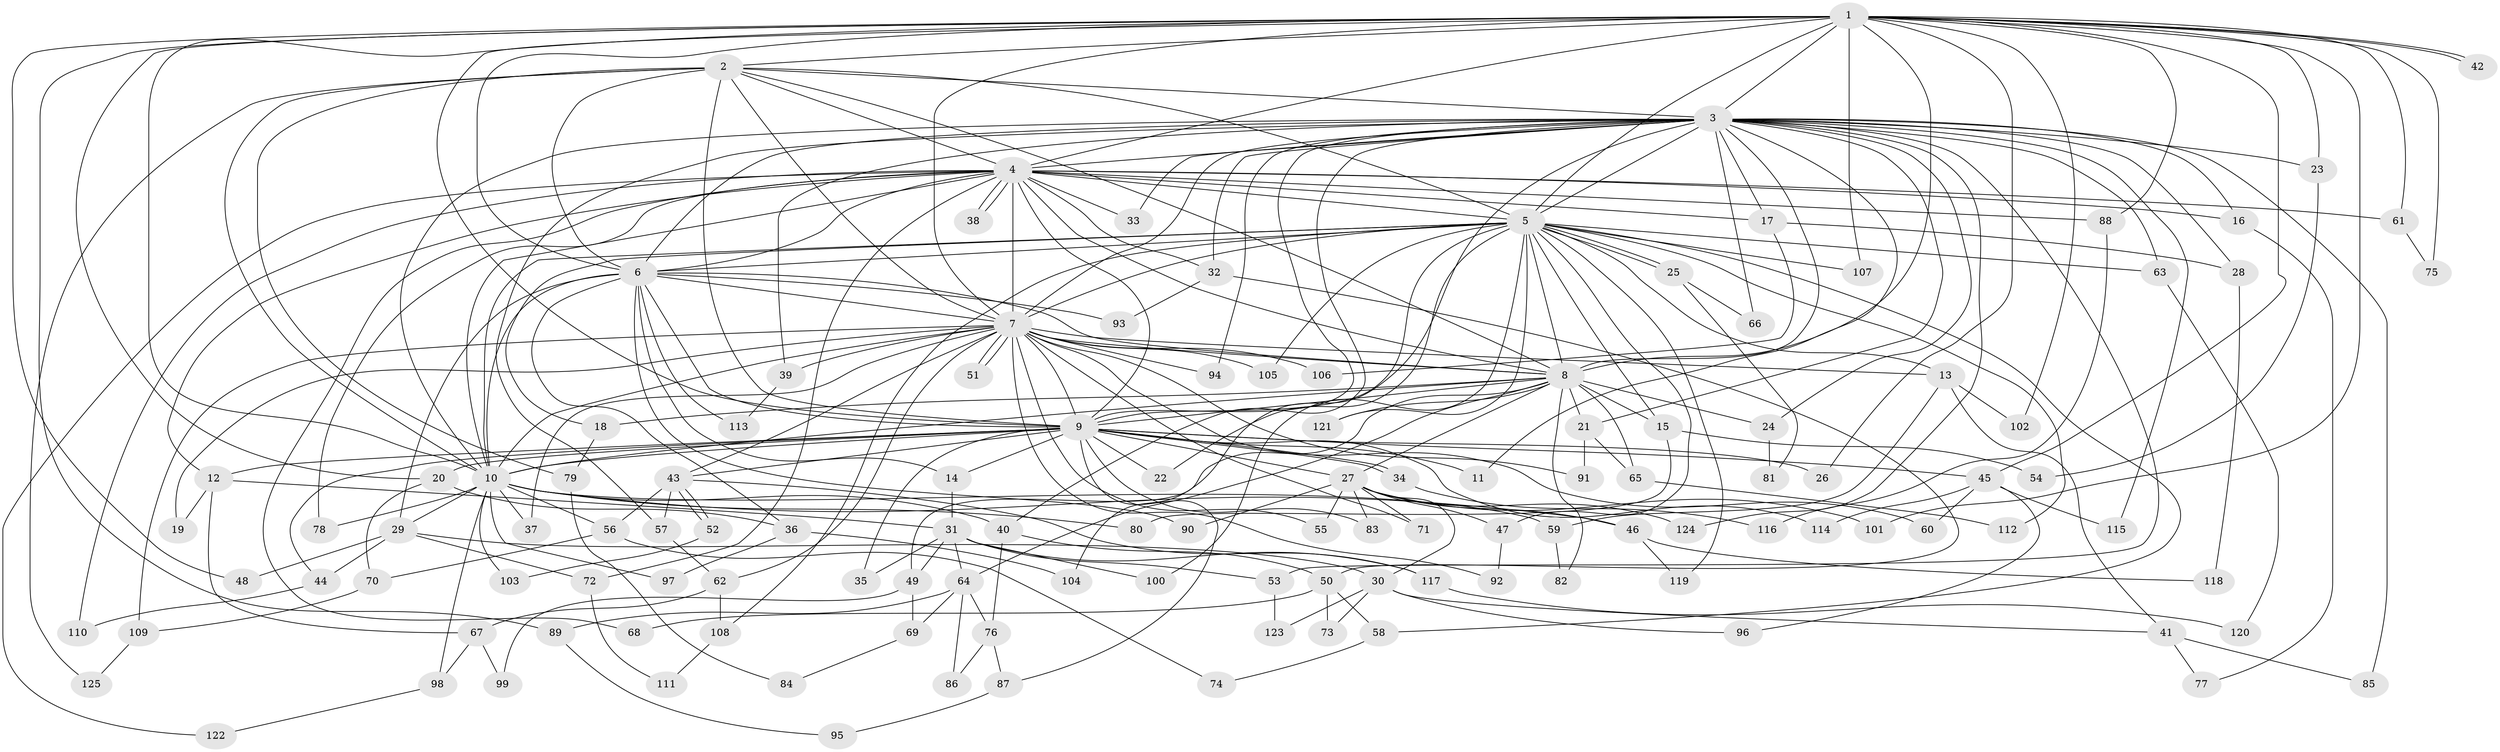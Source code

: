 // Generated by graph-tools (version 1.1) at 2025/10/02/27/25 16:10:58]
// undirected, 125 vertices, 275 edges
graph export_dot {
graph [start="1"]
  node [color=gray90,style=filled];
  1;
  2;
  3;
  4;
  5;
  6;
  7;
  8;
  9;
  10;
  11;
  12;
  13;
  14;
  15;
  16;
  17;
  18;
  19;
  20;
  21;
  22;
  23;
  24;
  25;
  26;
  27;
  28;
  29;
  30;
  31;
  32;
  33;
  34;
  35;
  36;
  37;
  38;
  39;
  40;
  41;
  42;
  43;
  44;
  45;
  46;
  47;
  48;
  49;
  50;
  51;
  52;
  53;
  54;
  55;
  56;
  57;
  58;
  59;
  60;
  61;
  62;
  63;
  64;
  65;
  66;
  67;
  68;
  69;
  70;
  71;
  72;
  73;
  74;
  75;
  76;
  77;
  78;
  79;
  80;
  81;
  82;
  83;
  84;
  85;
  86;
  87;
  88;
  89;
  90;
  91;
  92;
  93;
  94;
  95;
  96;
  97;
  98;
  99;
  100;
  101;
  102;
  103;
  104;
  105;
  106;
  107;
  108;
  109;
  110;
  111;
  112;
  113;
  114;
  115;
  116;
  117;
  118;
  119;
  120;
  121;
  122;
  123;
  124;
  125;
  1 -- 2;
  1 -- 3;
  1 -- 4;
  1 -- 5;
  1 -- 6;
  1 -- 7;
  1 -- 8;
  1 -- 9;
  1 -- 10;
  1 -- 20;
  1 -- 23;
  1 -- 26;
  1 -- 42;
  1 -- 42;
  1 -- 45;
  1 -- 48;
  1 -- 61;
  1 -- 75;
  1 -- 88;
  1 -- 89;
  1 -- 101;
  1 -- 102;
  1 -- 107;
  2 -- 3;
  2 -- 4;
  2 -- 5;
  2 -- 6;
  2 -- 7;
  2 -- 8;
  2 -- 9;
  2 -- 10;
  2 -- 79;
  2 -- 125;
  3 -- 4;
  3 -- 5;
  3 -- 6;
  3 -- 7;
  3 -- 8;
  3 -- 9;
  3 -- 10;
  3 -- 11;
  3 -- 16;
  3 -- 17;
  3 -- 21;
  3 -- 23;
  3 -- 24;
  3 -- 28;
  3 -- 32;
  3 -- 33;
  3 -- 39;
  3 -- 40;
  3 -- 53;
  3 -- 57;
  3 -- 63;
  3 -- 66;
  3 -- 85;
  3 -- 94;
  3 -- 104;
  3 -- 115;
  3 -- 124;
  4 -- 5;
  4 -- 6;
  4 -- 7;
  4 -- 8;
  4 -- 9;
  4 -- 10;
  4 -- 12;
  4 -- 16;
  4 -- 17;
  4 -- 32;
  4 -- 33;
  4 -- 38;
  4 -- 38;
  4 -- 61;
  4 -- 68;
  4 -- 72;
  4 -- 78;
  4 -- 88;
  4 -- 110;
  4 -- 122;
  5 -- 6;
  5 -- 7;
  5 -- 8;
  5 -- 9;
  5 -- 10;
  5 -- 13;
  5 -- 15;
  5 -- 18;
  5 -- 22;
  5 -- 25;
  5 -- 25;
  5 -- 47;
  5 -- 58;
  5 -- 63;
  5 -- 100;
  5 -- 105;
  5 -- 107;
  5 -- 108;
  5 -- 112;
  5 -- 119;
  5 -- 121;
  6 -- 7;
  6 -- 8;
  6 -- 9;
  6 -- 10;
  6 -- 14;
  6 -- 29;
  6 -- 36;
  6 -- 90;
  6 -- 93;
  6 -- 113;
  7 -- 8;
  7 -- 9;
  7 -- 10;
  7 -- 13;
  7 -- 19;
  7 -- 37;
  7 -- 39;
  7 -- 43;
  7 -- 51;
  7 -- 51;
  7 -- 55;
  7 -- 60;
  7 -- 62;
  7 -- 71;
  7 -- 91;
  7 -- 92;
  7 -- 94;
  7 -- 105;
  7 -- 106;
  7 -- 109;
  8 -- 9;
  8 -- 10;
  8 -- 15;
  8 -- 18;
  8 -- 21;
  8 -- 24;
  8 -- 27;
  8 -- 49;
  8 -- 64;
  8 -- 65;
  8 -- 82;
  8 -- 121;
  9 -- 10;
  9 -- 11;
  9 -- 12;
  9 -- 14;
  9 -- 20;
  9 -- 22;
  9 -- 26;
  9 -- 27;
  9 -- 34;
  9 -- 34;
  9 -- 35;
  9 -- 43;
  9 -- 44;
  9 -- 45;
  9 -- 83;
  9 -- 87;
  9 -- 114;
  10 -- 29;
  10 -- 37;
  10 -- 40;
  10 -- 46;
  10 -- 56;
  10 -- 59;
  10 -- 78;
  10 -- 80;
  10 -- 97;
  10 -- 98;
  10 -- 103;
  12 -- 19;
  12 -- 31;
  12 -- 67;
  13 -- 41;
  13 -- 59;
  13 -- 102;
  14 -- 31;
  15 -- 54;
  15 -- 80;
  16 -- 77;
  17 -- 28;
  17 -- 106;
  18 -- 79;
  20 -- 36;
  20 -- 70;
  21 -- 65;
  21 -- 91;
  23 -- 54;
  24 -- 81;
  25 -- 66;
  25 -- 81;
  27 -- 30;
  27 -- 46;
  27 -- 47;
  27 -- 55;
  27 -- 71;
  27 -- 83;
  27 -- 90;
  27 -- 101;
  27 -- 124;
  28 -- 118;
  29 -- 30;
  29 -- 44;
  29 -- 48;
  29 -- 72;
  30 -- 41;
  30 -- 73;
  30 -- 96;
  30 -- 123;
  31 -- 35;
  31 -- 49;
  31 -- 53;
  31 -- 64;
  31 -- 100;
  31 -- 117;
  32 -- 50;
  32 -- 93;
  34 -- 116;
  36 -- 97;
  36 -- 104;
  39 -- 113;
  40 -- 50;
  40 -- 76;
  41 -- 77;
  41 -- 85;
  43 -- 52;
  43 -- 52;
  43 -- 56;
  43 -- 57;
  43 -- 117;
  44 -- 110;
  45 -- 60;
  45 -- 96;
  45 -- 114;
  45 -- 115;
  46 -- 118;
  46 -- 119;
  47 -- 92;
  49 -- 69;
  49 -- 99;
  50 -- 58;
  50 -- 68;
  50 -- 73;
  52 -- 103;
  53 -- 123;
  56 -- 70;
  56 -- 74;
  57 -- 62;
  58 -- 74;
  59 -- 82;
  61 -- 75;
  62 -- 67;
  62 -- 108;
  63 -- 120;
  64 -- 69;
  64 -- 76;
  64 -- 86;
  64 -- 89;
  65 -- 112;
  67 -- 98;
  67 -- 99;
  69 -- 84;
  70 -- 109;
  72 -- 111;
  76 -- 86;
  76 -- 87;
  79 -- 84;
  87 -- 95;
  88 -- 116;
  89 -- 95;
  98 -- 122;
  108 -- 111;
  109 -- 125;
  117 -- 120;
}
